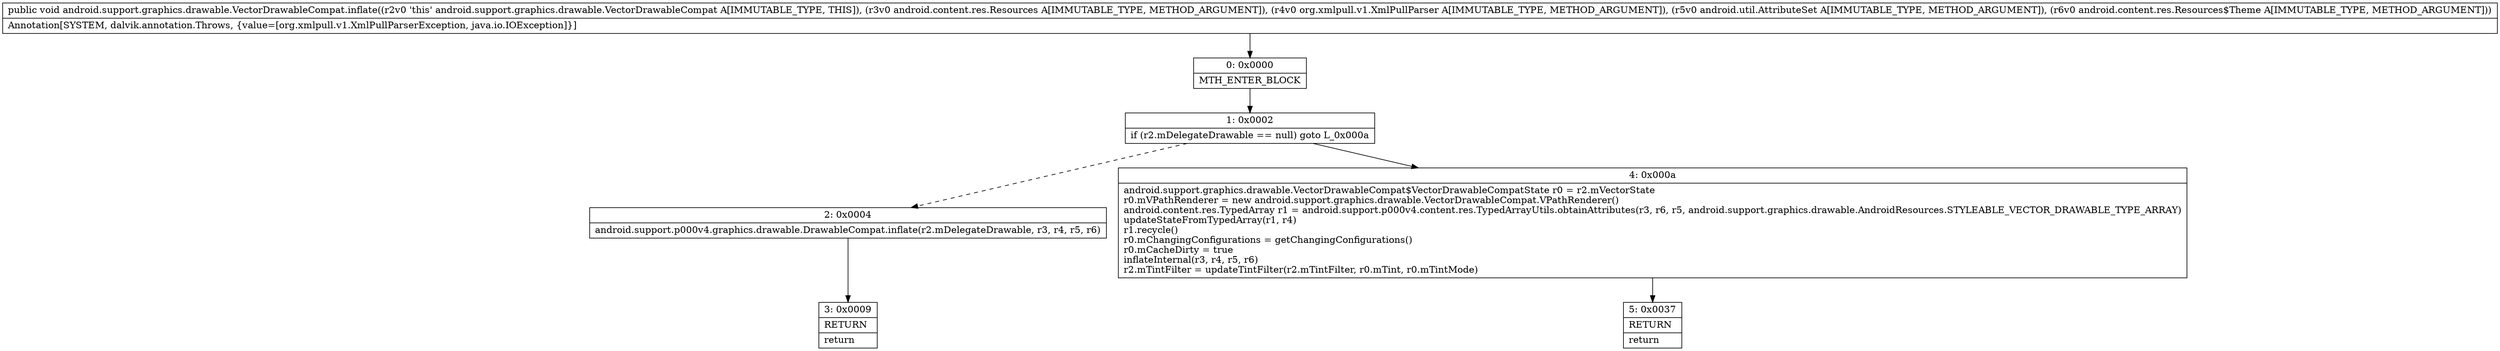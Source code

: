 digraph "CFG forandroid.support.graphics.drawable.VectorDrawableCompat.inflate(Landroid\/content\/res\/Resources;Lorg\/xmlpull\/v1\/XmlPullParser;Landroid\/util\/AttributeSet;Landroid\/content\/res\/Resources$Theme;)V" {
Node_0 [shape=record,label="{0\:\ 0x0000|MTH_ENTER_BLOCK\l}"];
Node_1 [shape=record,label="{1\:\ 0x0002|if (r2.mDelegateDrawable == null) goto L_0x000a\l}"];
Node_2 [shape=record,label="{2\:\ 0x0004|android.support.p000v4.graphics.drawable.DrawableCompat.inflate(r2.mDelegateDrawable, r3, r4, r5, r6)\l}"];
Node_3 [shape=record,label="{3\:\ 0x0009|RETURN\l|return\l}"];
Node_4 [shape=record,label="{4\:\ 0x000a|android.support.graphics.drawable.VectorDrawableCompat$VectorDrawableCompatState r0 = r2.mVectorState\lr0.mVPathRenderer = new android.support.graphics.drawable.VectorDrawableCompat.VPathRenderer()\landroid.content.res.TypedArray r1 = android.support.p000v4.content.res.TypedArrayUtils.obtainAttributes(r3, r6, r5, android.support.graphics.drawable.AndroidResources.STYLEABLE_VECTOR_DRAWABLE_TYPE_ARRAY)\lupdateStateFromTypedArray(r1, r4)\lr1.recycle()\lr0.mChangingConfigurations = getChangingConfigurations()\lr0.mCacheDirty = true\linflateInternal(r3, r4, r5, r6)\lr2.mTintFilter = updateTintFilter(r2.mTintFilter, r0.mTint, r0.mTintMode)\l}"];
Node_5 [shape=record,label="{5\:\ 0x0037|RETURN\l|return\l}"];
MethodNode[shape=record,label="{public void android.support.graphics.drawable.VectorDrawableCompat.inflate((r2v0 'this' android.support.graphics.drawable.VectorDrawableCompat A[IMMUTABLE_TYPE, THIS]), (r3v0 android.content.res.Resources A[IMMUTABLE_TYPE, METHOD_ARGUMENT]), (r4v0 org.xmlpull.v1.XmlPullParser A[IMMUTABLE_TYPE, METHOD_ARGUMENT]), (r5v0 android.util.AttributeSet A[IMMUTABLE_TYPE, METHOD_ARGUMENT]), (r6v0 android.content.res.Resources$Theme A[IMMUTABLE_TYPE, METHOD_ARGUMENT]))  | Annotation[SYSTEM, dalvik.annotation.Throws, \{value=[org.xmlpull.v1.XmlPullParserException, java.io.IOException]\}]\l}"];
MethodNode -> Node_0;
Node_0 -> Node_1;
Node_1 -> Node_2[style=dashed];
Node_1 -> Node_4;
Node_2 -> Node_3;
Node_4 -> Node_5;
}


